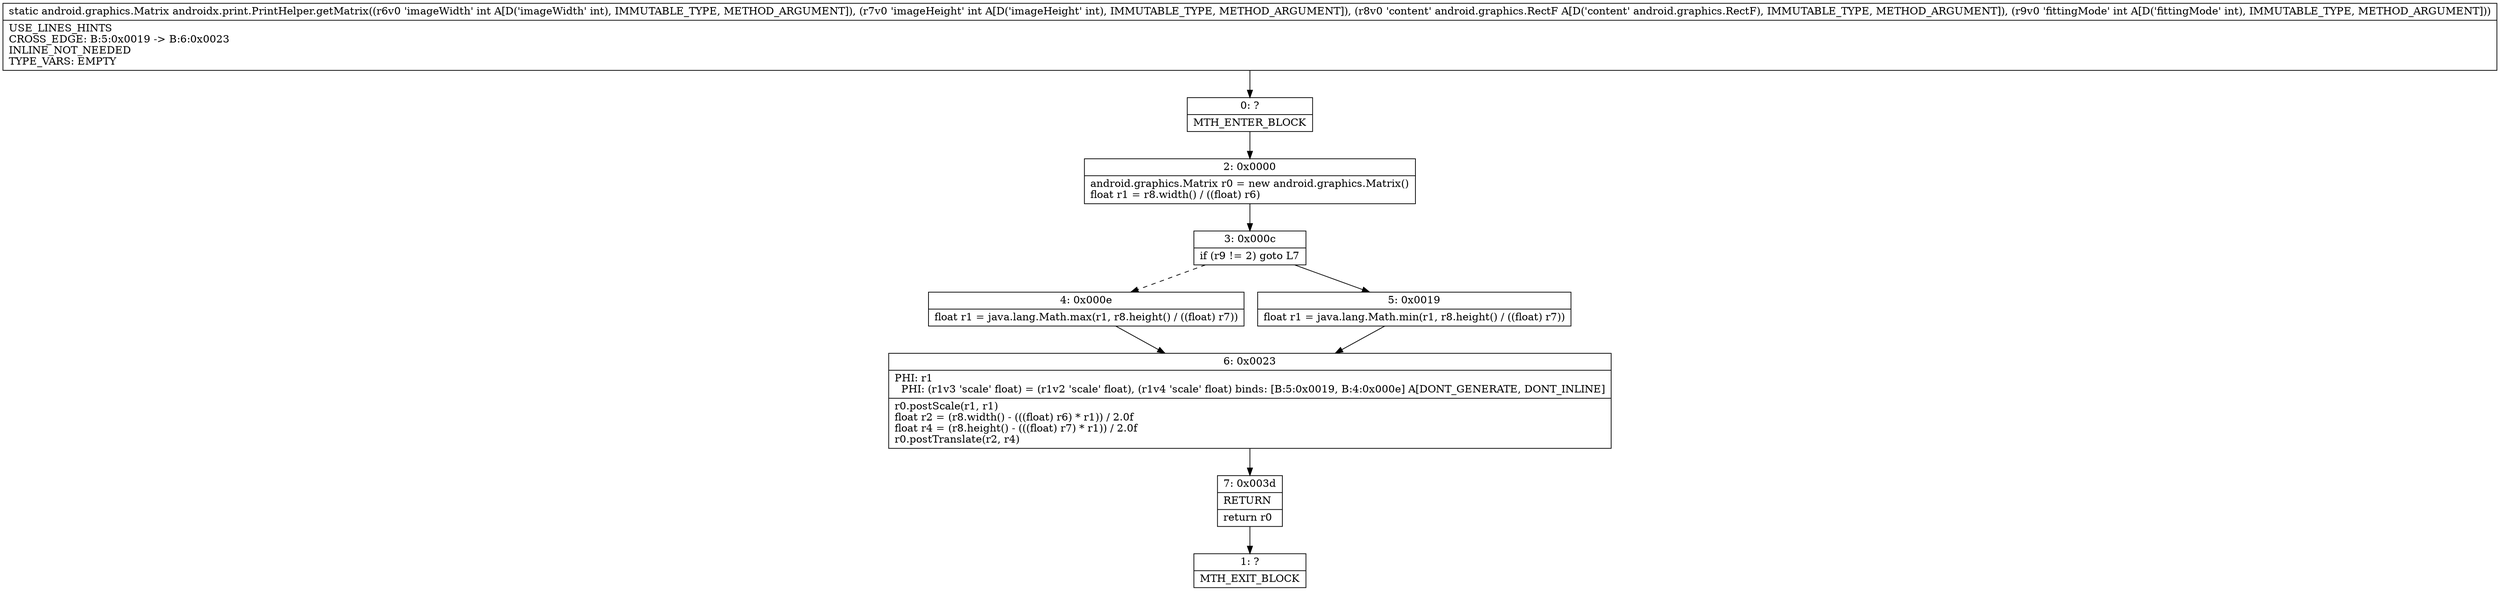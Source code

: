 digraph "CFG forandroidx.print.PrintHelper.getMatrix(IILandroid\/graphics\/RectF;I)Landroid\/graphics\/Matrix;" {
Node_0 [shape=record,label="{0\:\ ?|MTH_ENTER_BLOCK\l}"];
Node_2 [shape=record,label="{2\:\ 0x0000|android.graphics.Matrix r0 = new android.graphics.Matrix()\lfloat r1 = r8.width() \/ ((float) r6)\l}"];
Node_3 [shape=record,label="{3\:\ 0x000c|if (r9 != 2) goto L7\l}"];
Node_4 [shape=record,label="{4\:\ 0x000e|float r1 = java.lang.Math.max(r1, r8.height() \/ ((float) r7))\l}"];
Node_6 [shape=record,label="{6\:\ 0x0023|PHI: r1 \l  PHI: (r1v3 'scale' float) = (r1v2 'scale' float), (r1v4 'scale' float) binds: [B:5:0x0019, B:4:0x000e] A[DONT_GENERATE, DONT_INLINE]\l|r0.postScale(r1, r1)\lfloat r2 = (r8.width() \- (((float) r6) * r1)) \/ 2.0f\lfloat r4 = (r8.height() \- (((float) r7) * r1)) \/ 2.0f\lr0.postTranslate(r2, r4)\l}"];
Node_7 [shape=record,label="{7\:\ 0x003d|RETURN\l|return r0\l}"];
Node_1 [shape=record,label="{1\:\ ?|MTH_EXIT_BLOCK\l}"];
Node_5 [shape=record,label="{5\:\ 0x0019|float r1 = java.lang.Math.min(r1, r8.height() \/ ((float) r7))\l}"];
MethodNode[shape=record,label="{static android.graphics.Matrix androidx.print.PrintHelper.getMatrix((r6v0 'imageWidth' int A[D('imageWidth' int), IMMUTABLE_TYPE, METHOD_ARGUMENT]), (r7v0 'imageHeight' int A[D('imageHeight' int), IMMUTABLE_TYPE, METHOD_ARGUMENT]), (r8v0 'content' android.graphics.RectF A[D('content' android.graphics.RectF), IMMUTABLE_TYPE, METHOD_ARGUMENT]), (r9v0 'fittingMode' int A[D('fittingMode' int), IMMUTABLE_TYPE, METHOD_ARGUMENT]))  | USE_LINES_HINTS\lCROSS_EDGE: B:5:0x0019 \-\> B:6:0x0023\lINLINE_NOT_NEEDED\lTYPE_VARS: EMPTY\l}"];
MethodNode -> Node_0;Node_0 -> Node_2;
Node_2 -> Node_3;
Node_3 -> Node_4[style=dashed];
Node_3 -> Node_5;
Node_4 -> Node_6;
Node_6 -> Node_7;
Node_7 -> Node_1;
Node_5 -> Node_6;
}

